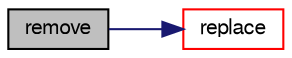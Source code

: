 digraph "remove"
{
  bgcolor="transparent";
  edge [fontname="FreeSans",fontsize="10",labelfontname="FreeSans",labelfontsize="10"];
  node [fontname="FreeSans",fontsize="10",shape=record];
  rankdir="LR";
  Node7215 [label="remove",height=0.2,width=0.4,color="black", fillcolor="grey75", style="filled", fontcolor="black"];
  Node7215 -> Node7216 [color="midnightblue",fontsize="10",style="solid",fontname="FreeSans"];
  Node7216 [label="replace",height=0.2,width=0.4,color="red",URL="$a25806.html#a558d4ce342e507544899dbc09f280bda",tooltip="Replace oldLink with newLink and return element. "];
}
